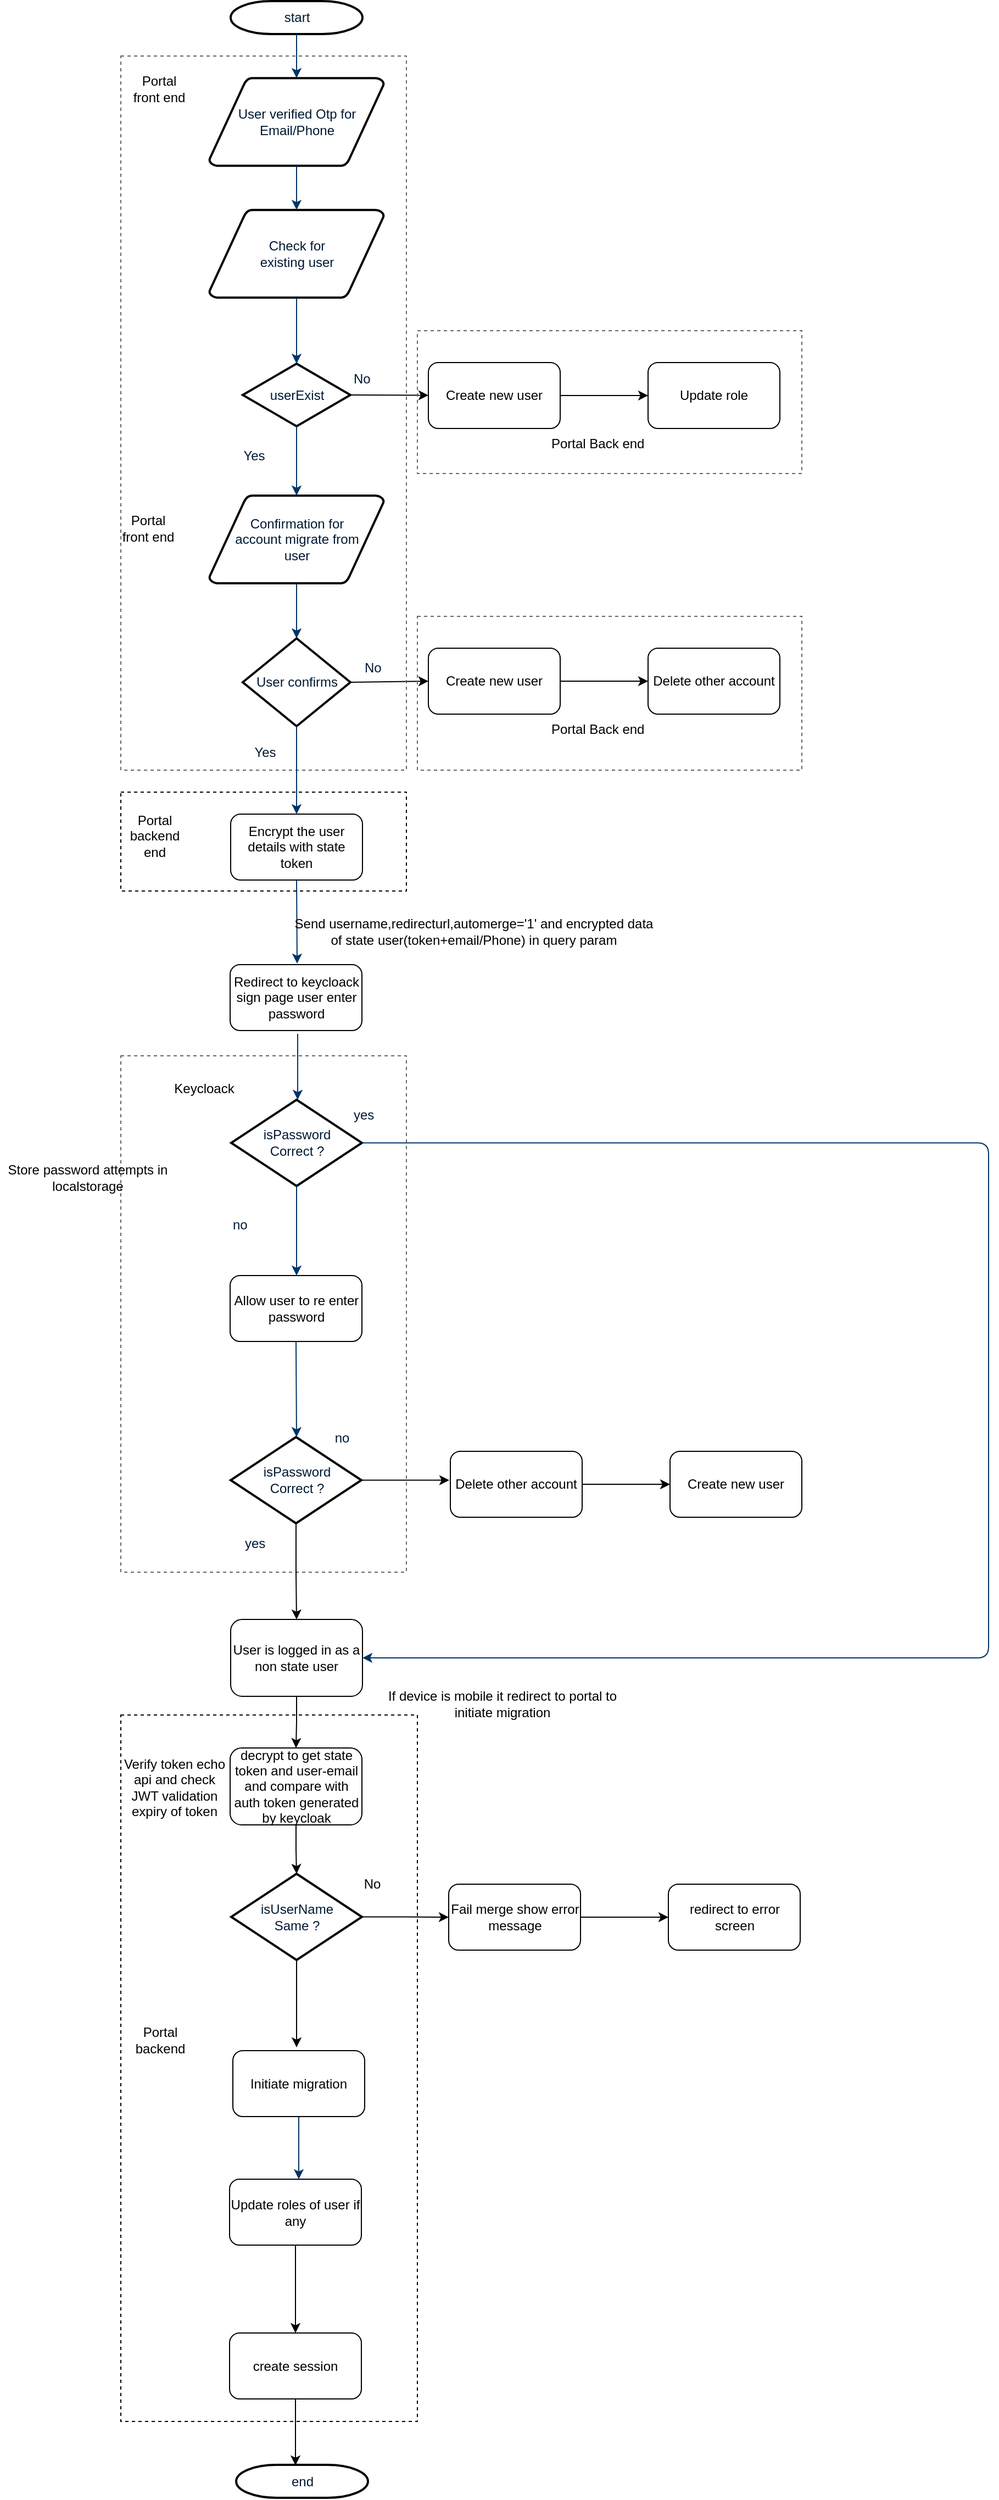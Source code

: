 <mxfile pages="1" version="11.2.5" type="device"><diagram id="-O-5qYdYTm-7wBVkDAbQ" name="Page-1"><mxGraphModel dx="984" dy="1781" grid="1" gridSize="10" guides="1" tooltips="1" connect="1" arrows="1" fold="1" page="1" pageScale="1" pageWidth="827" pageHeight="1169" math="0" shadow="0"><root><mxCell id="0"/><mxCell id="1" parent="0"/><mxCell id="F6QGAdt9GU3nxgYMci1r-1" value="start" style="shape=mxgraph.flowchart.terminator;fillColor=#FFFFFF;strokeColor=#000000;strokeWidth=2;gradientColor=none;gradientDirection=north;fontColor=#001933;fontStyle=0;html=1;" vertex="1" parent="1"><mxGeometry x="210" width="120" height="30" as="geometry"/></mxCell><mxCell id="F6QGAdt9GU3nxgYMci1r-2" value="User verified Otp for&lt;br&gt;Email/Phone" style="shape=mxgraph.flowchart.data;fillColor=#FFFFFF;strokeColor=#000000;strokeWidth=2;gradientColor=none;gradientDirection=north;fontColor=#001933;fontStyle=0;html=1;" vertex="1" parent="1"><mxGeometry x="190.5" y="70" width="159" height="80" as="geometry"/></mxCell><mxCell id="F6QGAdt9GU3nxgYMci1r-3" value="Confirmation for&lt;br&gt;account migrate from&lt;br&gt;user" style="shape=mxgraph.flowchart.data;fillColor=#FFFFFF;strokeColor=#000000;strokeWidth=2;gradientColor=none;gradientDirection=north;fontColor=#001933;fontStyle=0;html=1;" vertex="1" parent="1"><mxGeometry x="190.5" y="450" width="159" height="80" as="geometry"/></mxCell><mxCell id="F6QGAdt9GU3nxgYMci1r-4" value="Check for&lt;br&gt;existing user" style="shape=mxgraph.flowchart.data;fillColor=#FFFFFF;strokeColor=#000000;strokeWidth=2;gradientColor=none;gradientDirection=north;fontColor=#001933;fontStyle=0;html=1;" vertex="1" parent="1"><mxGeometry x="190.5" y="190" width="159" height="80" as="geometry"/></mxCell><mxCell id="F6QGAdt9GU3nxgYMci1r-5" value="userExist" style="shape=mxgraph.flowchart.decision;fillColor=#FFFFFF;strokeColor=#000000;strokeWidth=2;gradientColor=none;gradientDirection=north;fontColor=#001933;fontStyle=0;html=1;" vertex="1" parent="1"><mxGeometry x="221" y="330" width="98" height="57" as="geometry"/></mxCell><mxCell id="F6QGAdt9GU3nxgYMci1r-6" style="fontColor=#001933;fontStyle=1;strokeColor=#003366;strokeWidth=1;html=1;" edge="1" parent="1" source="F6QGAdt9GU3nxgYMci1r-1" target="F6QGAdt9GU3nxgYMci1r-2"><mxGeometry relative="1" as="geometry"/></mxCell><mxCell id="F6QGAdt9GU3nxgYMci1r-7" style="fontColor=#001933;fontStyle=1;strokeColor=#003366;strokeWidth=1;html=1;" edge="1" parent="1" source="F6QGAdt9GU3nxgYMci1r-2" target="F6QGAdt9GU3nxgYMci1r-4"><mxGeometry relative="1" as="geometry"/></mxCell><mxCell id="F6QGAdt9GU3nxgYMci1r-8" style="entryX=0.5;entryY=0;entryPerimeter=0;fontColor=#001933;fontStyle=1;strokeColor=#003366;strokeWidth=1;html=1;" edge="1" parent="1" source="F6QGAdt9GU3nxgYMci1r-4" target="F6QGAdt9GU3nxgYMci1r-5"><mxGeometry relative="1" as="geometry"/></mxCell><mxCell id="F6QGAdt9GU3nxgYMci1r-9" value="No" style="text;fontColor=#001933;fontStyle=0;html=1;strokeColor=none;gradientColor=none;fillColor=none;strokeWidth=2;" vertex="1" parent="1"><mxGeometry x="320" y="330" width="40" height="26" as="geometry"/></mxCell><mxCell id="F6QGAdt9GU3nxgYMci1r-10" value="" style="edgeStyle=elbowEdgeStyle;elbow=horizontal;fontColor=#001933;fontStyle=1;strokeColor=#003366;strokeWidth=1;html=1;" edge="1" parent="1" source="F6QGAdt9GU3nxgYMci1r-5" target="F6QGAdt9GU3nxgYMci1r-3"><mxGeometry x="-50" y="-60" width="100" height="100" as="geometry"><mxPoint x="-50" y="40" as="sourcePoint"/><mxPoint x="50" y="-60" as="targetPoint"/></mxGeometry></mxCell><mxCell id="F6QGAdt9GU3nxgYMci1r-11" value="Yes" style="text;fontColor=#001933;fontStyle=0;html=1;strokeColor=none;gradientColor=none;fillColor=none;strokeWidth=2;align=center;" vertex="1" parent="1"><mxGeometry x="200" y="400" width="61" height="26" as="geometry"/></mxCell><mxCell id="F6QGAdt9GU3nxgYMci1r-12" value="" style="edgeStyle=elbowEdgeStyle;elbow=horizontal;fontColor=#001933;fontStyle=1;strokeColor=#003366;strokeWidth=1;html=1;" edge="1" parent="1" source="F6QGAdt9GU3nxgYMci1r-3"><mxGeometry x="-50" y="-60" width="100" height="100" as="geometry"><mxPoint x="-50" y="40" as="sourcePoint"/><mxPoint x="270" y="580" as="targetPoint"/></mxGeometry></mxCell><mxCell id="F6QGAdt9GU3nxgYMci1r-13" value="" style="edgeStyle=elbowEdgeStyle;elbow=horizontal;entryX=0.5;entryY=0.195;entryPerimeter=0;fontColor=#001933;fontStyle=1;strokeColor=#003366;strokeWidth=1;html=1;exitX=0.5;exitY=1;exitDx=0;exitDy=0;" edge="1" parent="1" source="F6QGAdt9GU3nxgYMci1r-57"><mxGeometry x="-50" y="80" width="100" height="100" as="geometry"><mxPoint x="290" y="820" as="sourcePoint"/><mxPoint x="271" y="876" as="targetPoint"/></mxGeometry></mxCell><mxCell id="F6QGAdt9GU3nxgYMci1r-14" value="" style="edgeStyle=elbowEdgeStyle;elbow=horizontal;exitX=0.5;exitY=1;exitPerimeter=0;fontColor=#001933;fontStyle=1;strokeColor=#003366;strokeWidth=1;html=1;" edge="1" parent="1"><mxGeometry x="-50" y="80" width="100" height="100" as="geometry"><mxPoint x="271" y="940" as="sourcePoint"/><mxPoint x="271" y="1000" as="targetPoint"/></mxGeometry></mxCell><mxCell id="F6QGAdt9GU3nxgYMci1r-15" value="isPassword&lt;br&gt;Correct ?" style="shape=mxgraph.flowchart.decision;fillColor=#FFFFFF;strokeColor=#000000;strokeWidth=2;gradientColor=none;gradientDirection=north;fontColor=#001933;fontStyle=0;html=1;" vertex="1" parent="1"><mxGeometry x="210.5" y="1000" width="119" height="78.5" as="geometry"/></mxCell><mxCell id="F6QGAdt9GU3nxgYMci1r-16" value="yes" style="text;fontColor=#001933;fontStyle=0;html=1;strokeColor=none;gradientColor=none;fillColor=none;strokeWidth=2;" vertex="1" parent="1"><mxGeometry x="320" y="1000" width="40" height="26" as="geometry"/></mxCell><mxCell id="F6QGAdt9GU3nxgYMci1r-17" value="" style="edgeStyle=elbowEdgeStyle;elbow=horizontal;exitX=0.5;exitY=1;exitPerimeter=0;fontColor=#001933;fontStyle=1;strokeColor=#003366;strokeWidth=1;html=1;entryX=0.5;entryY=0;entryDx=0;entryDy=0;" edge="1" parent="1" source="F6QGAdt9GU3nxgYMci1r-15" target="F6QGAdt9GU3nxgYMci1r-36"><mxGeometry x="-50" y="80" width="100" height="100" as="geometry"><mxPoint x="-50" y="180" as="sourcePoint"/><mxPoint x="50" y="80" as="targetPoint"/></mxGeometry></mxCell><mxCell id="F6QGAdt9GU3nxgYMci1r-18" value="end" style="shape=mxgraph.flowchart.terminator;fillColor=#FFFFFF;strokeColor=#000000;strokeWidth=2;gradientColor=none;gradientDirection=north;fontColor=#001933;fontStyle=0;html=1;" vertex="1" parent="1"><mxGeometry x="215" y="2242.5" width="120" height="30" as="geometry"/></mxCell><mxCell id="F6QGAdt9GU3nxgYMci1r-19" value="" style="edgeStyle=elbowEdgeStyle;elbow=vertical;exitX=0.5;exitY=1;fontColor=#001933;fontStyle=1;strokeColor=#003366;strokeWidth=1;html=1;exitDx=0;exitDy=0;" edge="1" parent="1" source="F6QGAdt9GU3nxgYMci1r-43"><mxGeometry x="-49" y="501.5" width="100" height="100" as="geometry"><mxPoint x="271" y="2311.5" as="sourcePoint"/><mxPoint x="272" y="1982.5" as="targetPoint"/></mxGeometry></mxCell><mxCell id="F6QGAdt9GU3nxgYMci1r-20" value="" style="edgeStyle=elbowEdgeStyle;elbow=horizontal;exitX=1;exitY=0.5;exitPerimeter=0;fontColor=#001933;fontStyle=1;strokeColor=#003366;strokeWidth=1;html=1;entryX=1;entryY=0.5;entryDx=0;entryDy=0;" edge="1" parent="1" source="F6QGAdt9GU3nxgYMci1r-15" target="F6QGAdt9GU3nxgYMci1r-77"><mxGeometry x="-50" y="80" width="100" height="100" as="geometry"><mxPoint x="-50" y="180" as="sourcePoint"/><mxPoint x="440" y="1500" as="targetPoint"/><Array as="points"><mxPoint x="900" y="1400"/></Array></mxGeometry></mxCell><mxCell id="F6QGAdt9GU3nxgYMci1r-21" value="no" style="text;fontColor=#001933;fontStyle=0;html=1;strokeColor=none;gradientColor=none;fillColor=none;strokeWidth=2;" vertex="1" parent="1"><mxGeometry x="209.5" y="1100.25" width="40" height="26" as="geometry"/></mxCell><mxCell id="F6QGAdt9GU3nxgYMci1r-22" value="yes" style="text;fontColor=#001933;fontStyle=0;html=1;strokeColor=none;gradientColor=none;fillColor=none;strokeWidth=2;" vertex="1" parent="1"><mxGeometry x="221" y="1390" width="40" height="26" as="geometry"/></mxCell><mxCell id="F6QGAdt9GU3nxgYMci1r-23" value="no" style="text;fontColor=#001933;fontStyle=0;html=1;strokeColor=none;gradientColor=none;fillColor=none;strokeWidth=2;align=center;" vertex="1" parent="1"><mxGeometry x="291" y="1294" width="40" height="26" as="geometry"/></mxCell><mxCell id="F6QGAdt9GU3nxgYMci1r-24" value="" style="endArrow=classic;html=1;exitX=1;exitY=0.5;exitDx=0;exitDy=0;exitPerimeter=0;" edge="1" parent="1" source="F6QGAdt9GU3nxgYMci1r-5" target="F6QGAdt9GU3nxgYMci1r-26"><mxGeometry width="50" height="50" relative="1" as="geometry"><mxPoint x="680" y="390" as="sourcePoint"/><mxPoint x="450" y="359" as="targetPoint"/></mxGeometry></mxCell><mxCell id="F6QGAdt9GU3nxgYMci1r-25" value="" style="edgeStyle=orthogonalEdgeStyle;rounded=0;orthogonalLoop=1;jettySize=auto;html=1;" edge="1" parent="1" source="F6QGAdt9GU3nxgYMci1r-26" target="F6QGAdt9GU3nxgYMci1r-27"><mxGeometry relative="1" as="geometry"/></mxCell><mxCell id="F6QGAdt9GU3nxgYMci1r-26" value="Create new user" style="rounded=1;whiteSpace=wrap;html=1;" vertex="1" parent="1"><mxGeometry x="390" y="329" width="120" height="60" as="geometry"/></mxCell><mxCell id="F6QGAdt9GU3nxgYMci1r-27" value="Update role" style="rounded=1;whiteSpace=wrap;html=1;" vertex="1" parent="1"><mxGeometry x="590" y="329" width="120" height="60" as="geometry"/></mxCell><mxCell id="F6QGAdt9GU3nxgYMci1r-28" value="User confirms" style="shape=mxgraph.flowchart.decision;fillColor=#FFFFFF;strokeColor=#000000;strokeWidth=2;gradientColor=none;gradientDirection=north;fontColor=#001933;fontStyle=0;html=1;" vertex="1" parent="1"><mxGeometry x="221" y="580" width="98" height="80" as="geometry"/></mxCell><mxCell id="F6QGAdt9GU3nxgYMci1r-29" value="No" style="text;fontColor=#001933;fontStyle=0;html=1;strokeColor=none;gradientColor=none;fillColor=none;strokeWidth=2;" vertex="1" parent="1"><mxGeometry x="329.5" y="593" width="40" height="26" as="geometry"/></mxCell><mxCell id="F6QGAdt9GU3nxgYMci1r-30" value="" style="endArrow=classic;html=1;exitX=1;exitY=0.5;exitDx=0;exitDy=0;exitPerimeter=0;entryX=0;entryY=0.5;entryDx=0;entryDy=0;" edge="1" parent="1" source="F6QGAdt9GU3nxgYMci1r-28" target="F6QGAdt9GU3nxgYMci1r-32"><mxGeometry width="50" height="50" relative="1" as="geometry"><mxPoint x="360" y="605.5" as="sourcePoint"/><mxPoint x="390" y="620" as="targetPoint"/></mxGeometry></mxCell><mxCell id="F6QGAdt9GU3nxgYMci1r-31" value="" style="edgeStyle=orthogonalEdgeStyle;rounded=0;orthogonalLoop=1;jettySize=auto;html=1;" edge="1" parent="1" source="F6QGAdt9GU3nxgYMci1r-32" target="F6QGAdt9GU3nxgYMci1r-33"><mxGeometry relative="1" as="geometry"/></mxCell><mxCell id="F6QGAdt9GU3nxgYMci1r-32" value="Create new user" style="rounded=1;whiteSpace=wrap;html=1;" vertex="1" parent="1"><mxGeometry x="390" y="589" width="120" height="60" as="geometry"/></mxCell><mxCell id="F6QGAdt9GU3nxgYMci1r-33" value="Delete other account" style="rounded=1;whiteSpace=wrap;html=1;" vertex="1" parent="1"><mxGeometry x="590" y="589" width="120" height="60" as="geometry"/></mxCell><mxCell id="F6QGAdt9GU3nxgYMci1r-34" value="Yes" style="text;fontColor=#001933;fontStyle=0;html=1;strokeColor=none;gradientColor=none;fillColor=none;strokeWidth=2;align=center;" vertex="1" parent="1"><mxGeometry x="221" y="670" width="40" height="26" as="geometry"/></mxCell><mxCell id="F6QGAdt9GU3nxgYMci1r-35" value="Redirect to keycloack sign page user enter password" style="rounded=1;whiteSpace=wrap;html=1;" vertex="1" parent="1"><mxGeometry x="209.5" y="877" width="120" height="60" as="geometry"/></mxCell><mxCell id="F6QGAdt9GU3nxgYMci1r-36" value="Allow user to re enter password" style="rounded=1;whiteSpace=wrap;html=1;" vertex="1" parent="1"><mxGeometry x="209.5" y="1160" width="120" height="60" as="geometry"/></mxCell><mxCell id="F6QGAdt9GU3nxgYMci1r-37" value="" style="edgeStyle=orthogonalEdgeStyle;rounded=0;orthogonalLoop=1;jettySize=auto;html=1;" edge="1" parent="1" source="F6QGAdt9GU3nxgYMci1r-38"><mxGeometry relative="1" as="geometry"><mxPoint x="409" y="1346.25" as="targetPoint"/></mxGeometry></mxCell><mxCell id="F6QGAdt9GU3nxgYMci1r-38" value="isPassword&lt;br&gt;Correct ?" style="shape=mxgraph.flowchart.decision;fillColor=#FFFFFF;strokeColor=#000000;strokeWidth=2;gradientColor=none;gradientDirection=north;fontColor=#001933;fontStyle=0;html=1;" vertex="1" parent="1"><mxGeometry x="210" y="1307" width="119" height="78.5" as="geometry"/></mxCell><mxCell id="F6QGAdt9GU3nxgYMci1r-39" value="" style="edgeStyle=elbowEdgeStyle;elbow=horizontal;fontColor=#001933;fontStyle=1;strokeColor=#003366;strokeWidth=1;html=1;entryX=0.5;entryY=0;entryDx=0;entryDy=0;entryPerimeter=0;exitX=0.5;exitY=1;exitDx=0;exitDy=0;" edge="1" parent="1" source="F6QGAdt9GU3nxgYMci1r-36" target="F6QGAdt9GU3nxgYMci1r-38"><mxGeometry x="-49.5" y="218" width="100" height="100" as="geometry"><mxPoint x="280" y="1240" as="sourcePoint"/><mxPoint x="270.5" y="1298" as="targetPoint"/><Array as="points"><mxPoint x="270" y="1260"/></Array></mxGeometry></mxCell><mxCell id="F6QGAdt9GU3nxgYMci1r-40" value="" style="edgeStyle=orthogonalEdgeStyle;rounded=0;orthogonalLoop=1;jettySize=auto;html=1;" edge="1" parent="1" source="F6QGAdt9GU3nxgYMci1r-41" target="F6QGAdt9GU3nxgYMci1r-42"><mxGeometry relative="1" as="geometry"/></mxCell><mxCell id="F6QGAdt9GU3nxgYMci1r-41" value="Delete other account" style="rounded=1;whiteSpace=wrap;html=1;" vertex="1" parent="1"><mxGeometry x="410" y="1320" width="120" height="60" as="geometry"/></mxCell><mxCell id="F6QGAdt9GU3nxgYMci1r-42" value="Create new user" style="rounded=1;whiteSpace=wrap;html=1;" vertex="1" parent="1"><mxGeometry x="610" y="1320" width="120" height="60" as="geometry"/></mxCell><mxCell id="F6QGAdt9GU3nxgYMci1r-43" value="Initiate migration" style="rounded=1;whiteSpace=wrap;html=1;" vertex="1" parent="1"><mxGeometry x="212" y="1865.5" width="120" height="60" as="geometry"/></mxCell><mxCell id="F6QGAdt9GU3nxgYMci1r-44" value="" style="rounded=0;whiteSpace=wrap;html=1;dashed=1;fillColor=none;strokeColor=#666666;fontColor=#333333;" vertex="1" parent="1"><mxGeometry x="110" y="50" width="260" height="650" as="geometry"/></mxCell><mxCell id="F6QGAdt9GU3nxgYMci1r-45" value="Portal front end" style="text;html=1;strokeColor=none;fillColor=none;align=center;verticalAlign=middle;whiteSpace=wrap;rounded=0;dashed=1;" vertex="1" parent="1"><mxGeometry x="120" y="70.2" width="50" height="20" as="geometry"/></mxCell><mxCell id="F6QGAdt9GU3nxgYMci1r-46" value="" style="rounded=0;whiteSpace=wrap;html=1;dashed=1;fillColor=none;strokeColor=#666666;fontColor=#333333;" vertex="1" parent="1"><mxGeometry x="380" y="300" width="350" height="130" as="geometry"/></mxCell><mxCell id="F6QGAdt9GU3nxgYMci1r-47" value="Portal Back end" style="text;html=1;" vertex="1" parent="1"><mxGeometry x="500" y="389" width="110" height="30" as="geometry"/></mxCell><mxCell id="F6QGAdt9GU3nxgYMci1r-48" value="Portal front end" style="text;html=1;strokeColor=none;fillColor=none;align=center;verticalAlign=middle;whiteSpace=wrap;rounded=0;dashed=1;" vertex="1" parent="1"><mxGeometry x="110" y="470.2" width="50" height="20" as="geometry"/></mxCell><mxCell id="F6QGAdt9GU3nxgYMci1r-49" value="" style="rounded=0;whiteSpace=wrap;html=1;dashed=1;fillColor=none;strokeColor=#666666;fontColor=#333333;" vertex="1" parent="1"><mxGeometry x="110" y="960" width="260" height="470" as="geometry"/></mxCell><mxCell id="F6QGAdt9GU3nxgYMci1r-50" value="Keycloack" style="text;html=1;strokeColor=none;fillColor=none;align=center;verticalAlign=middle;whiteSpace=wrap;rounded=0;dashed=1;" vertex="1" parent="1"><mxGeometry x="161" y="980.2" width="50" height="20" as="geometry"/></mxCell><mxCell id="F6QGAdt9GU3nxgYMci1r-51" value="" style="rounded=0;whiteSpace=wrap;html=1;dashed=1;fillColor=none;" vertex="1" parent="1"><mxGeometry x="110" y="1560" width="270" height="643" as="geometry"/></mxCell><mxCell id="F6QGAdt9GU3nxgYMci1r-52" value="Portal backend" style="text;html=1;strokeColor=none;fillColor=none;align=center;verticalAlign=middle;whiteSpace=wrap;rounded=0;dashed=1;" vertex="1" parent="1"><mxGeometry x="126" y="1845.5" width="40" height="20" as="geometry"/></mxCell><mxCell id="F6QGAdt9GU3nxgYMci1r-53" value="" style="rounded=0;whiteSpace=wrap;html=1;dashed=1;fillColor=none;strokeColor=#666666;fontColor=#333333;" vertex="1" parent="1"><mxGeometry x="380" y="560" width="350" height="140" as="geometry"/></mxCell><mxCell id="F6QGAdt9GU3nxgYMci1r-54" value="Portal Back end" style="text;html=1;" vertex="1" parent="1"><mxGeometry x="500" y="649" width="110" height="30" as="geometry"/></mxCell><mxCell id="F6QGAdt9GU3nxgYMci1r-55" value="Send username,redirecturl,automerge='1' and encrypted data of state user(token+email/Phone) in query param" style="text;html=1;strokeColor=none;fillColor=none;align=center;verticalAlign=middle;whiteSpace=wrap;rounded=0;dashed=1;" vertex="1" parent="1"><mxGeometry x="261" y="830.5" width="341" height="33" as="geometry"/></mxCell><mxCell id="F6QGAdt9GU3nxgYMci1r-56" value="Store password attempts in localstorage" style="text;html=1;strokeColor=none;fillColor=none;align=center;verticalAlign=middle;whiteSpace=wrap;rounded=0;dashed=1;" vertex="1" parent="1"><mxGeometry y="1010" width="160" height="121" as="geometry"/></mxCell><mxCell id="F6QGAdt9GU3nxgYMci1r-57" value="Encrypt the user details with state token" style="rounded=1;whiteSpace=wrap;html=1;" vertex="1" parent="1"><mxGeometry x="210" y="740" width="120" height="60" as="geometry"/></mxCell><mxCell id="F6QGAdt9GU3nxgYMci1r-58" value="" style="edgeStyle=elbowEdgeStyle;elbow=horizontal;fontColor=#001933;fontStyle=1;strokeColor=#003366;strokeWidth=1;html=1;exitX=0.5;exitY=1;exitDx=0;exitDy=0;exitPerimeter=0;entryX=0.5;entryY=0;entryDx=0;entryDy=0;" edge="1" parent="1" source="F6QGAdt9GU3nxgYMci1r-28" target="F6QGAdt9GU3nxgYMci1r-57"><mxGeometry x="-51.5" y="-56" width="100" height="100" as="geometry"><mxPoint x="290" y="690" as="sourcePoint"/><mxPoint x="340" y="710" as="targetPoint"/><Array as="points"><mxPoint x="270" y="710"/></Array></mxGeometry></mxCell><mxCell id="F6QGAdt9GU3nxgYMci1r-59" value="" style="edgeStyle=orthogonalEdgeStyle;rounded=0;orthogonalLoop=1;jettySize=auto;html=1;exitX=0.5;exitY=1;exitDx=0;exitDy=0;exitPerimeter=0;entryX=0.5;entryY=0;entryDx=0;entryDy=0;" edge="1" parent="1" source="F6QGAdt9GU3nxgYMci1r-38" target="F6QGAdt9GU3nxgYMci1r-77"><mxGeometry relative="1" as="geometry"><mxPoint x="279" y="1430" as="sourcePoint"/><mxPoint x="270" y="1450" as="targetPoint"/></mxGeometry></mxCell><mxCell id="F6QGAdt9GU3nxgYMci1r-79" value="" style="edgeStyle=orthogonalEdgeStyle;rounded=0;orthogonalLoop=1;jettySize=auto;html=1;" edge="1" parent="1" source="F6QGAdt9GU3nxgYMci1r-61" target="F6QGAdt9GU3nxgYMci1r-62"><mxGeometry relative="1" as="geometry"/></mxCell><mxCell id="F6QGAdt9GU3nxgYMci1r-61" value="decrypt to get state token and user-email and compare with auth token generated by keycloak" style="rounded=1;whiteSpace=wrap;html=1;" vertex="1" parent="1"><mxGeometry x="209.5" y="1590" width="120" height="70" as="geometry"/></mxCell><mxCell id="F6QGAdt9GU3nxgYMci1r-62" value="isUserName&lt;br&gt;Same ?" style="shape=mxgraph.flowchart.decision;fillColor=#FFFFFF;strokeColor=#000000;strokeWidth=2;gradientColor=none;gradientDirection=north;fontColor=#001933;fontStyle=0;html=1;" vertex="1" parent="1"><mxGeometry x="210.5" y="1704.5" width="119" height="78.5" as="geometry"/></mxCell><mxCell id="F6QGAdt9GU3nxgYMci1r-63" value="" style="edgeStyle=orthogonalEdgeStyle;rounded=0;orthogonalLoop=1;jettySize=auto;html=1;" edge="1" parent="1" source="F6QGAdt9GU3nxgYMci1r-64" target="F6QGAdt9GU3nxgYMci1r-65"><mxGeometry relative="1" as="geometry"/></mxCell><mxCell id="F6QGAdt9GU3nxgYMci1r-64" value="Fail merge show error message" style="rounded=1;whiteSpace=wrap;html=1;" vertex="1" parent="1"><mxGeometry x="408.5" y="1714" width="120" height="60" as="geometry"/></mxCell><mxCell id="F6QGAdt9GU3nxgYMci1r-65" value="redirect to error screen" style="rounded=1;whiteSpace=wrap;html=1;" vertex="1" parent="1"><mxGeometry x="608.5" y="1714" width="120" height="60" as="geometry"/></mxCell><mxCell id="F6QGAdt9GU3nxgYMci1r-66" value="" style="edgeStyle=orthogonalEdgeStyle;rounded=0;orthogonalLoop=1;jettySize=auto;html=1;exitX=1;exitY=0.5;exitDx=0;exitDy=0;exitPerimeter=0;entryX=0;entryY=0.5;entryDx=0;entryDy=0;" edge="1" parent="1" source="F6QGAdt9GU3nxgYMci1r-62" target="F6QGAdt9GU3nxgYMci1r-64"><mxGeometry relative="1" as="geometry"><mxPoint x="340" y="1772.5" as="sourcePoint"/><mxPoint x="390" y="1744.5" as="targetPoint"/></mxGeometry></mxCell><mxCell id="F6QGAdt9GU3nxgYMci1r-67" value="No" style="text;html=1;strokeColor=none;fillColor=none;align=center;verticalAlign=middle;whiteSpace=wrap;rounded=0;" vertex="1" parent="1"><mxGeometry x="319" y="1704" width="40" height="20" as="geometry"/></mxCell><mxCell id="F6QGAdt9GU3nxgYMci1r-68" value="" style="edgeStyle=orthogonalEdgeStyle;rounded=0;orthogonalLoop=1;jettySize=auto;html=1;exitX=0.5;exitY=1;exitDx=0;exitDy=0;exitPerimeter=0;" edge="1" parent="1" source="F6QGAdt9GU3nxgYMci1r-62"><mxGeometry relative="1" as="geometry"><mxPoint x="291.5" y="1792.5" as="sourcePoint"/><mxPoint x="270" y="1862.5" as="targetPoint"/><Array as="points"><mxPoint x="270" y="1862.5"/></Array></mxGeometry></mxCell><mxCell id="F6QGAdt9GU3nxgYMci1r-69" value="" style="rounded=0;whiteSpace=wrap;html=1;fillColor=none;dashed=1;" vertex="1" parent="1"><mxGeometry x="110" y="720" width="260" height="90" as="geometry"/></mxCell><mxCell id="F6QGAdt9GU3nxgYMci1r-70" value="Portal backend end" style="text;html=1;strokeColor=none;fillColor=none;align=center;verticalAlign=middle;whiteSpace=wrap;rounded=0;dashed=1;" vertex="1" parent="1"><mxGeometry x="116" y="750.2" width="50" height="20" as="geometry"/></mxCell><mxCell id="F6QGAdt9GU3nxgYMci1r-71" value="" style="edgeStyle=orthogonalEdgeStyle;rounded=0;orthogonalLoop=1;jettySize=auto;html=1;" edge="1" parent="1" source="F6QGAdt9GU3nxgYMci1r-72" target="F6QGAdt9GU3nxgYMci1r-73"><mxGeometry relative="1" as="geometry"/></mxCell><mxCell id="F6QGAdt9GU3nxgYMci1r-72" value="Update roles of user if any" style="rounded=1;whiteSpace=wrap;html=1;" vertex="1" parent="1"><mxGeometry x="209" y="1982.5" width="120" height="60" as="geometry"/></mxCell><mxCell id="F6QGAdt9GU3nxgYMci1r-73" value="create session" style="rounded=1;whiteSpace=wrap;html=1;" vertex="1" parent="1"><mxGeometry x="209" y="2122.5" width="120" height="60" as="geometry"/></mxCell><mxCell id="F6QGAdt9GU3nxgYMci1r-74" value="" style="edgeStyle=orthogonalEdgeStyle;rounded=0;orthogonalLoop=1;jettySize=auto;html=1;exitX=0.5;exitY=1;exitDx=0;exitDy=0;entryX=0.5;entryY=0;entryDx=0;entryDy=0;entryPerimeter=0;" edge="1" parent="1" source="F6QGAdt9GU3nxgYMci1r-73"><mxGeometry relative="1" as="geometry"><mxPoint x="279" y="2052.5" as="sourcePoint"/><mxPoint x="269" y="2243" as="targetPoint"/></mxGeometry></mxCell><mxCell id="F6QGAdt9GU3nxgYMci1r-75" value="Verify token echo api and check JWT validation expiry of token" style="text;html=1;strokeColor=none;fillColor=none;align=center;verticalAlign=middle;whiteSpace=wrap;rounded=0;dashed=1;" vertex="1" parent="1"><mxGeometry x="109" y="1609" width="100" height="33" as="geometry"/></mxCell><mxCell id="F6QGAdt9GU3nxgYMci1r-78" value="" style="edgeStyle=orthogonalEdgeStyle;rounded=0;orthogonalLoop=1;jettySize=auto;html=1;" edge="1" parent="1" source="F6QGAdt9GU3nxgYMci1r-77" target="F6QGAdt9GU3nxgYMci1r-61"><mxGeometry relative="1" as="geometry"/></mxCell><mxCell id="F6QGAdt9GU3nxgYMci1r-77" value="User is logged in as a non state user" style="rounded=1;whiteSpace=wrap;html=1;" vertex="1" parent="1"><mxGeometry x="210" y="1473" width="120" height="70" as="geometry"/></mxCell><mxCell id="F6QGAdt9GU3nxgYMci1r-80" value="If device is mobile it redirect to portal to initiate migration" style="text;html=1;strokeColor=none;fillColor=none;align=center;verticalAlign=middle;whiteSpace=wrap;rounded=0;" vertex="1" parent="1"><mxGeometry x="335" y="1540" width="245" height="20" as="geometry"/></mxCell></root></mxGraphModel></diagram></mxfile>